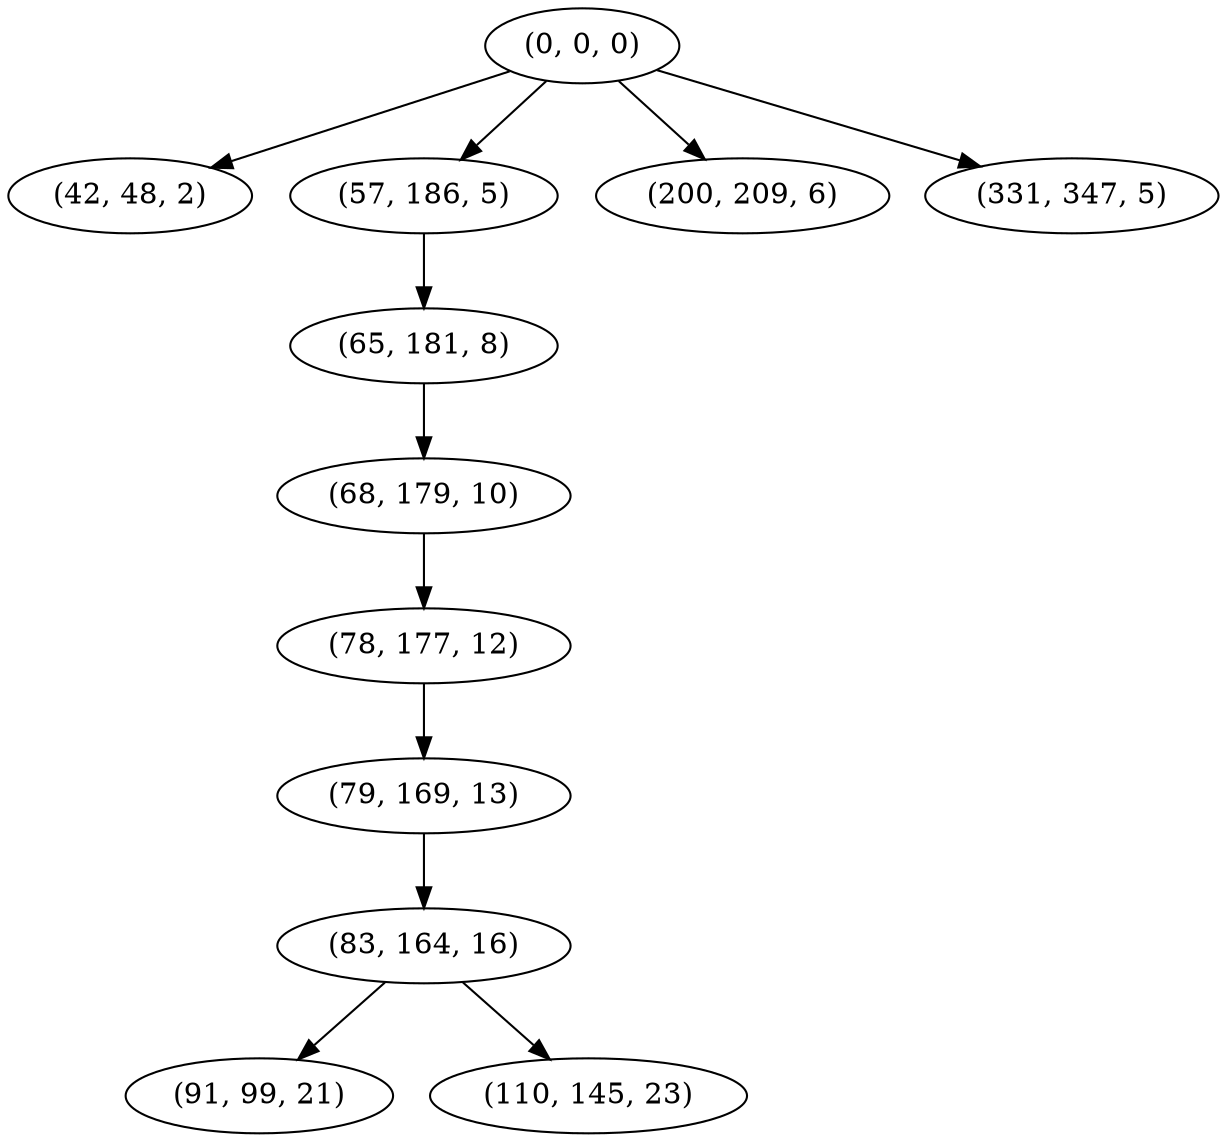 digraph tree {
    "(0, 0, 0)";
    "(42, 48, 2)";
    "(57, 186, 5)";
    "(65, 181, 8)";
    "(68, 179, 10)";
    "(78, 177, 12)";
    "(79, 169, 13)";
    "(83, 164, 16)";
    "(91, 99, 21)";
    "(110, 145, 23)";
    "(200, 209, 6)";
    "(331, 347, 5)";
    "(0, 0, 0)" -> "(42, 48, 2)";
    "(0, 0, 0)" -> "(57, 186, 5)";
    "(0, 0, 0)" -> "(200, 209, 6)";
    "(0, 0, 0)" -> "(331, 347, 5)";
    "(57, 186, 5)" -> "(65, 181, 8)";
    "(65, 181, 8)" -> "(68, 179, 10)";
    "(68, 179, 10)" -> "(78, 177, 12)";
    "(78, 177, 12)" -> "(79, 169, 13)";
    "(79, 169, 13)" -> "(83, 164, 16)";
    "(83, 164, 16)" -> "(91, 99, 21)";
    "(83, 164, 16)" -> "(110, 145, 23)";
}
